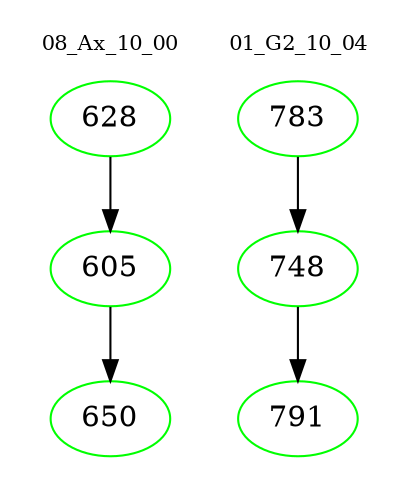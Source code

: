 digraph{
subgraph cluster_0 {
color = white
label = "08_Ax_10_00";
fontsize=10;
T0_628 [label="628", color="green"]
T0_628 -> T0_605 [color="black"]
T0_605 [label="605", color="green"]
T0_605 -> T0_650 [color="black"]
T0_650 [label="650", color="green"]
}
subgraph cluster_1 {
color = white
label = "01_G2_10_04";
fontsize=10;
T1_783 [label="783", color="green"]
T1_783 -> T1_748 [color="black"]
T1_748 [label="748", color="green"]
T1_748 -> T1_791 [color="black"]
T1_791 [label="791", color="green"]
}
}
